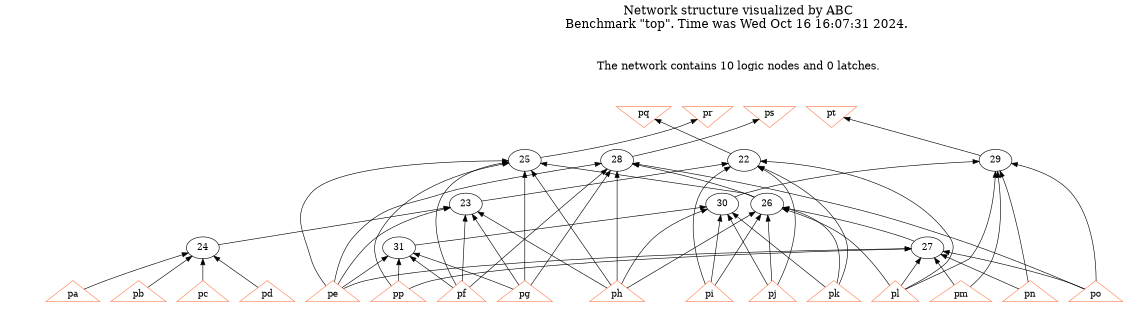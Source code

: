 # Network structure generated by ABC

digraph network {
size = "7.5,10";
center = true;
edge [dir = back];

{
  node [shape = plaintext];
  edge [style = invis];
  LevelTitle1 [label=""];
  LevelTitle2 [label=""];
  Level4 [label = ""];
  Level3 [label = ""];
  Level2 [label = ""];
  Level1 [label = ""];
  Level0 [label = ""];
  LevelTitle1 ->  LevelTitle2 ->  Level4 ->  Level3 ->  Level2 ->  Level1 ->  Level0;
}

{
  rank = same;
  LevelTitle1;
  title1 [shape=plaintext,
          fontsize=20,
          fontname = "Times-Roman",
          label="Network structure visualized by ABC\nBenchmark \"top\". Time was Wed Oct 16 16:07:31 2024. "
         ];
}

{
  rank = same;
  LevelTitle2;
  title2 [shape=plaintext,
          fontsize=18,
          fontname = "Times-Roman",
          label="The network contains 10 logic nodes and 0 latches.\n"
         ];
}

{
  rank = same;
  Level4;
  Node17 [label = "pq", shape = invtriangle, color = coral, fillcolor = coral];
  Node18 [label = "pr", shape = invtriangle, color = coral, fillcolor = coral];
  Node19 [label = "ps", shape = invtriangle, color = coral, fillcolor = coral];
  Node20 [label = "pt", shape = invtriangle, color = coral, fillcolor = coral];
}

{
  rank = same;
  Level3;
  Node22 [label = "22\n", shape = ellipse];
  Node25 [label = "25\n", shape = ellipse];
  Node28 [label = "28\n", shape = ellipse];
  Node29 [label = "29\n", shape = ellipse];
}

{
  rank = same;
  Level2;
  Node23 [label = "23\n", shape = ellipse];
  Node26 [label = "26\n", shape = ellipse];
  Node30 [label = "30\n", shape = ellipse];
}

{
  rank = same;
  Level1;
  Node24 [label = "24\n", shape = ellipse];
  Node27 [label = "27\n", shape = ellipse];
  Node31 [label = "31\n", shape = ellipse];
}

{
  rank = same;
  Level0;
  Node1 [label = "pp", shape = triangle, color = coral, fillcolor = coral];
  Node2 [label = "pa", shape = triangle, color = coral, fillcolor = coral];
  Node3 [label = "pb", shape = triangle, color = coral, fillcolor = coral];
  Node4 [label = "pc", shape = triangle, color = coral, fillcolor = coral];
  Node5 [label = "pd", shape = triangle, color = coral, fillcolor = coral];
  Node6 [label = "pe", shape = triangle, color = coral, fillcolor = coral];
  Node7 [label = "pf", shape = triangle, color = coral, fillcolor = coral];
  Node8 [label = "pg", shape = triangle, color = coral, fillcolor = coral];
  Node9 [label = "ph", shape = triangle, color = coral, fillcolor = coral];
  Node10 [label = "pi", shape = triangle, color = coral, fillcolor = coral];
  Node11 [label = "pj", shape = triangle, color = coral, fillcolor = coral];
  Node12 [label = "pk", shape = triangle, color = coral, fillcolor = coral];
  Node13 [label = "pl", shape = triangle, color = coral, fillcolor = coral];
  Node14 [label = "pm", shape = triangle, color = coral, fillcolor = coral];
  Node15 [label = "pn", shape = triangle, color = coral, fillcolor = coral];
  Node16 [label = "po", shape = triangle, color = coral, fillcolor = coral];
}

title1 -> title2 [style = invis];
title2 -> Node17 [style = invis];
title2 -> Node18 [style = invis];
title2 -> Node19 [style = invis];
title2 -> Node20 [style = invis];
Node17 -> Node18 [style = invis];
Node18 -> Node19 [style = invis];
Node19 -> Node20 [style = invis];
Node17 -> Node22 [style = solid];
Node18 -> Node25 [style = solid];
Node19 -> Node28 [style = solid];
Node20 -> Node29 [style = solid];
Node22 -> Node23 [style = solid];
Node22 -> Node10 [style = solid];
Node22 -> Node11 [style = solid];
Node22 -> Node12 [style = solid];
Node22 -> Node13 [style = solid];
Node23 -> Node24 [style = solid];
Node23 -> Node6 [style = solid];
Node23 -> Node7 [style = solid];
Node23 -> Node8 [style = solid];
Node23 -> Node9 [style = solid];
Node24 -> Node2 [style = solid];
Node24 -> Node3 [style = solid];
Node24 -> Node4 [style = solid];
Node24 -> Node5 [style = solid];
Node25 -> Node26 [style = solid];
Node25 -> Node1 [style = solid];
Node25 -> Node6 [style = solid];
Node25 -> Node7 [style = solid];
Node25 -> Node8 [style = solid];
Node25 -> Node9 [style = solid];
Node26 -> Node27 [style = solid];
Node26 -> Node9 [style = solid];
Node26 -> Node10 [style = solid];
Node26 -> Node11 [style = solid];
Node26 -> Node12 [style = solid];
Node26 -> Node13 [style = solid];
Node27 -> Node1 [style = solid];
Node27 -> Node6 [style = solid];
Node27 -> Node13 [style = solid];
Node27 -> Node14 [style = solid];
Node27 -> Node15 [style = solid];
Node27 -> Node16 [style = solid];
Node28 -> Node26 [style = solid];
Node28 -> Node6 [style = solid];
Node28 -> Node7 [style = solid];
Node28 -> Node8 [style = solid];
Node28 -> Node9 [style = solid];
Node28 -> Node16 [style = solid];
Node29 -> Node30 [style = solid];
Node29 -> Node13 [style = solid];
Node29 -> Node14 [style = solid];
Node29 -> Node15 [style = solid];
Node29 -> Node16 [style = solid];
Node30 -> Node31 [style = solid];
Node30 -> Node9 [style = solid];
Node30 -> Node10 [style = solid];
Node30 -> Node11 [style = solid];
Node30 -> Node12 [style = solid];
Node31 -> Node1 [style = solid];
Node31 -> Node6 [style = solid];
Node31 -> Node7 [style = solid];
Node31 -> Node8 [style = solid];
}

